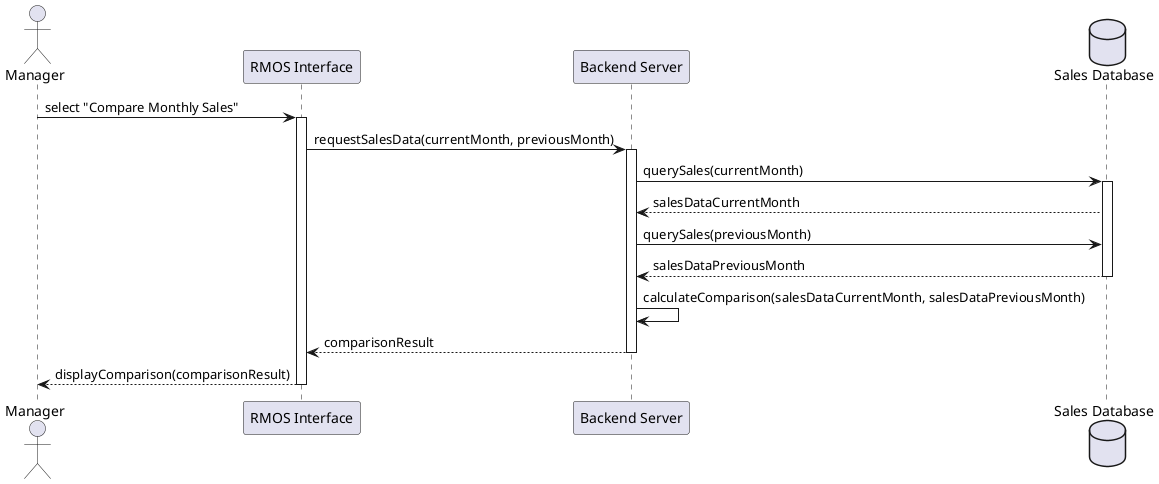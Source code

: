 @startuml
actor Manager
participant "RMOS Interface" as RMOS
participant "Backend Server" as Backend
database "Sales Database" as Database

Manager -> RMOS : select "Compare Monthly Sales"
activate RMOS
RMOS -> Backend : requestSalesData(currentMonth, previousMonth)
activate Backend
Backend -> Database : querySales(currentMonth)
activate Database
Database --> Backend : salesDataCurrentMonth
Backend -> Database : querySales(previousMonth)
Database --> Backend : salesDataPreviousMonth
deactivate Database
Backend -> Backend : calculateComparison(salesDataCurrentMonth, salesDataPreviousMonth)
Backend --> RMOS : comparisonResult
deactivate Backend
RMOS --> Manager : displayComparison(comparisonResult)
deactivate RMOS
@enduml